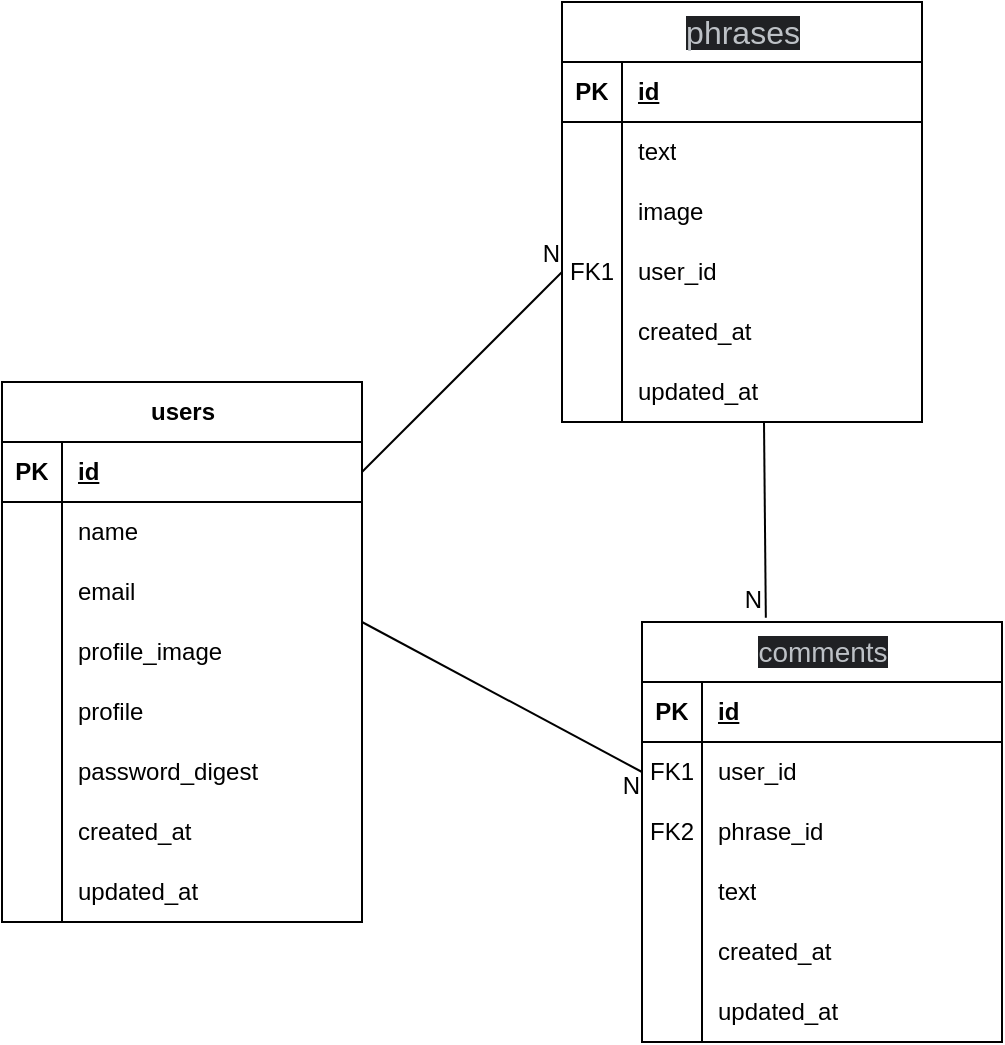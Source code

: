 <mxfile version="22.1.0" type="github">
  <diagram name="ページ1" id="wT1Gzw-jHjDFL--ZBXXL">
    <mxGraphModel dx="1585" dy="425" grid="1" gridSize="10" guides="1" tooltips="1" connect="1" arrows="1" fold="1" page="1" pageScale="1" pageWidth="827" pageHeight="1169" math="0" shadow="0">
      <root>
        <mxCell id="0" />
        <object label="背景" id="1">
          <mxCell parent="0" />
        </object>
        <mxCell id="OA8rigaPKmb_4RqQ8a2W-1" value="users" parent="0" />
        <mxCell id="OA8rigaPKmb_4RqQ8a2W-2" value="users" style="shape=table;startSize=30;container=1;collapsible=1;childLayout=tableLayout;fixedRows=1;rowLines=0;fontStyle=1;align=center;resizeLast=1;html=1;" vertex="1" parent="OA8rigaPKmb_4RqQ8a2W-1">
          <mxGeometry x="-40" y="230" width="180" height="270" as="geometry" />
        </mxCell>
        <mxCell id="OA8rigaPKmb_4RqQ8a2W-3" value="" style="shape=tableRow;horizontal=0;startSize=0;swimlaneHead=0;swimlaneBody=0;fillColor=none;collapsible=0;dropTarget=0;points=[[0,0.5],[1,0.5]];portConstraint=eastwest;top=0;left=0;right=0;bottom=1;" vertex="1" parent="OA8rigaPKmb_4RqQ8a2W-2">
          <mxGeometry y="30" width="180" height="30" as="geometry" />
        </mxCell>
        <mxCell id="OA8rigaPKmb_4RqQ8a2W-4" value="PK" style="shape=partialRectangle;connectable=0;fillColor=none;top=0;left=0;bottom=0;right=0;fontStyle=1;overflow=hidden;whiteSpace=wrap;html=1;" vertex="1" parent="OA8rigaPKmb_4RqQ8a2W-3">
          <mxGeometry width="30" height="30" as="geometry">
            <mxRectangle width="30" height="30" as="alternateBounds" />
          </mxGeometry>
        </mxCell>
        <mxCell id="OA8rigaPKmb_4RqQ8a2W-5" value="id" style="shape=partialRectangle;connectable=0;fillColor=none;top=0;left=0;bottom=0;right=0;align=left;spacingLeft=6;fontStyle=5;overflow=hidden;whiteSpace=wrap;html=1;" vertex="1" parent="OA8rigaPKmb_4RqQ8a2W-3">
          <mxGeometry x="30" width="150" height="30" as="geometry">
            <mxRectangle width="150" height="30" as="alternateBounds" />
          </mxGeometry>
        </mxCell>
        <mxCell id="OA8rigaPKmb_4RqQ8a2W-6" value="" style="shape=tableRow;horizontal=0;startSize=0;swimlaneHead=0;swimlaneBody=0;fillColor=none;collapsible=0;dropTarget=0;points=[[0,0.5],[1,0.5]];portConstraint=eastwest;top=0;left=0;right=0;bottom=0;" vertex="1" parent="OA8rigaPKmb_4RqQ8a2W-2">
          <mxGeometry y="60" width="180" height="30" as="geometry" />
        </mxCell>
        <mxCell id="OA8rigaPKmb_4RqQ8a2W-7" value="" style="shape=partialRectangle;connectable=0;fillColor=none;top=0;left=0;bottom=0;right=0;editable=1;overflow=hidden;whiteSpace=wrap;html=1;" vertex="1" parent="OA8rigaPKmb_4RqQ8a2W-6">
          <mxGeometry width="30" height="30" as="geometry">
            <mxRectangle width="30" height="30" as="alternateBounds" />
          </mxGeometry>
        </mxCell>
        <mxCell id="OA8rigaPKmb_4RqQ8a2W-8" value="name" style="shape=partialRectangle;connectable=0;fillColor=none;top=0;left=0;bottom=0;right=0;align=left;spacingLeft=6;overflow=hidden;whiteSpace=wrap;html=1;" vertex="1" parent="OA8rigaPKmb_4RqQ8a2W-6">
          <mxGeometry x="30" width="150" height="30" as="geometry">
            <mxRectangle width="150" height="30" as="alternateBounds" />
          </mxGeometry>
        </mxCell>
        <mxCell id="OA8rigaPKmb_4RqQ8a2W-9" value="" style="shape=tableRow;horizontal=0;startSize=0;swimlaneHead=0;swimlaneBody=0;fillColor=none;collapsible=0;dropTarget=0;points=[[0,0.5],[1,0.5]];portConstraint=eastwest;top=0;left=0;right=0;bottom=0;" vertex="1" parent="OA8rigaPKmb_4RqQ8a2W-2">
          <mxGeometry y="90" width="180" height="30" as="geometry" />
        </mxCell>
        <mxCell id="OA8rigaPKmb_4RqQ8a2W-10" value="" style="shape=partialRectangle;connectable=0;fillColor=none;top=0;left=0;bottom=0;right=0;editable=1;overflow=hidden;whiteSpace=wrap;html=1;" vertex="1" parent="OA8rigaPKmb_4RqQ8a2W-9">
          <mxGeometry width="30" height="30" as="geometry">
            <mxRectangle width="30" height="30" as="alternateBounds" />
          </mxGeometry>
        </mxCell>
        <mxCell id="OA8rigaPKmb_4RqQ8a2W-11" value="email" style="shape=partialRectangle;connectable=0;fillColor=none;top=0;left=0;bottom=0;right=0;align=left;spacingLeft=6;overflow=hidden;whiteSpace=wrap;html=1;" vertex="1" parent="OA8rigaPKmb_4RqQ8a2W-9">
          <mxGeometry x="30" width="150" height="30" as="geometry">
            <mxRectangle width="150" height="30" as="alternateBounds" />
          </mxGeometry>
        </mxCell>
        <mxCell id="OA8rigaPKmb_4RqQ8a2W-12" value="" style="shape=tableRow;horizontal=0;startSize=0;swimlaneHead=0;swimlaneBody=0;fillColor=none;collapsible=0;dropTarget=0;points=[[0,0.5],[1,0.5]];portConstraint=eastwest;top=0;left=0;right=0;bottom=0;" vertex="1" parent="OA8rigaPKmb_4RqQ8a2W-2">
          <mxGeometry y="120" width="180" height="30" as="geometry" />
        </mxCell>
        <mxCell id="OA8rigaPKmb_4RqQ8a2W-13" value="" style="shape=partialRectangle;connectable=0;fillColor=none;top=0;left=0;bottom=0;right=0;editable=1;overflow=hidden;whiteSpace=wrap;html=1;" vertex="1" parent="OA8rigaPKmb_4RqQ8a2W-12">
          <mxGeometry width="30" height="30" as="geometry">
            <mxRectangle width="30" height="30" as="alternateBounds" />
          </mxGeometry>
        </mxCell>
        <mxCell id="OA8rigaPKmb_4RqQ8a2W-14" value="profile_image" style="shape=partialRectangle;connectable=0;fillColor=none;top=0;left=0;bottom=0;right=0;align=left;spacingLeft=6;overflow=hidden;whiteSpace=wrap;html=1;" vertex="1" parent="OA8rigaPKmb_4RqQ8a2W-12">
          <mxGeometry x="30" width="150" height="30" as="geometry">
            <mxRectangle width="150" height="30" as="alternateBounds" />
          </mxGeometry>
        </mxCell>
        <mxCell id="OA8rigaPKmb_4RqQ8a2W-15" value="" style="shape=tableRow;horizontal=0;startSize=0;swimlaneHead=0;swimlaneBody=0;fillColor=none;collapsible=0;dropTarget=0;points=[[0,0.5],[1,0.5]];portConstraint=eastwest;top=0;left=0;right=0;bottom=0;" vertex="1" parent="OA8rigaPKmb_4RqQ8a2W-2">
          <mxGeometry y="150" width="180" height="30" as="geometry" />
        </mxCell>
        <mxCell id="OA8rigaPKmb_4RqQ8a2W-16" value="" style="shape=partialRectangle;connectable=0;fillColor=none;top=0;left=0;bottom=0;right=0;editable=1;overflow=hidden;whiteSpace=wrap;html=1;" vertex="1" parent="OA8rigaPKmb_4RqQ8a2W-15">
          <mxGeometry width="30" height="30" as="geometry">
            <mxRectangle width="30" height="30" as="alternateBounds" />
          </mxGeometry>
        </mxCell>
        <mxCell id="OA8rigaPKmb_4RqQ8a2W-17" value="profile&lt;span style=&quot;white-space: pre;&quot;&gt;&#x9;&lt;/span&gt;" style="shape=partialRectangle;connectable=0;fillColor=none;top=0;left=0;bottom=0;right=0;align=left;spacingLeft=6;overflow=hidden;whiteSpace=wrap;html=1;" vertex="1" parent="OA8rigaPKmb_4RqQ8a2W-15">
          <mxGeometry x="30" width="150" height="30" as="geometry">
            <mxRectangle width="150" height="30" as="alternateBounds" />
          </mxGeometry>
        </mxCell>
        <mxCell id="OA8rigaPKmb_4RqQ8a2W-21" value="" style="shape=tableRow;horizontal=0;startSize=0;swimlaneHead=0;swimlaneBody=0;fillColor=none;collapsible=0;dropTarget=0;points=[[0,0.5],[1,0.5]];portConstraint=eastwest;top=0;left=0;right=0;bottom=0;" vertex="1" parent="OA8rigaPKmb_4RqQ8a2W-2">
          <mxGeometry y="180" width="180" height="30" as="geometry" />
        </mxCell>
        <mxCell id="OA8rigaPKmb_4RqQ8a2W-22" value="" style="shape=partialRectangle;connectable=0;fillColor=none;top=0;left=0;bottom=0;right=0;editable=1;overflow=hidden;whiteSpace=wrap;html=1;" vertex="1" parent="OA8rigaPKmb_4RqQ8a2W-21">
          <mxGeometry width="30" height="30" as="geometry">
            <mxRectangle width="30" height="30" as="alternateBounds" />
          </mxGeometry>
        </mxCell>
        <mxCell id="OA8rigaPKmb_4RqQ8a2W-23" value="password_digest" style="shape=partialRectangle;connectable=0;fillColor=none;top=0;left=0;bottom=0;right=0;align=left;spacingLeft=6;overflow=hidden;whiteSpace=wrap;html=1;" vertex="1" parent="OA8rigaPKmb_4RqQ8a2W-21">
          <mxGeometry x="30" width="150" height="30" as="geometry">
            <mxRectangle width="150" height="30" as="alternateBounds" />
          </mxGeometry>
        </mxCell>
        <mxCell id="OA8rigaPKmb_4RqQ8a2W-24" value="" style="shape=tableRow;horizontal=0;startSize=0;swimlaneHead=0;swimlaneBody=0;fillColor=none;collapsible=0;dropTarget=0;points=[[0,0.5],[1,0.5]];portConstraint=eastwest;top=0;left=0;right=0;bottom=0;" vertex="1" parent="OA8rigaPKmb_4RqQ8a2W-2">
          <mxGeometry y="210" width="180" height="30" as="geometry" />
        </mxCell>
        <mxCell id="OA8rigaPKmb_4RqQ8a2W-25" value="" style="shape=partialRectangle;connectable=0;fillColor=none;top=0;left=0;bottom=0;right=0;editable=1;overflow=hidden;whiteSpace=wrap;html=1;" vertex="1" parent="OA8rigaPKmb_4RqQ8a2W-24">
          <mxGeometry width="30" height="30" as="geometry">
            <mxRectangle width="30" height="30" as="alternateBounds" />
          </mxGeometry>
        </mxCell>
        <mxCell id="OA8rigaPKmb_4RqQ8a2W-26" value="created_at" style="shape=partialRectangle;connectable=0;fillColor=none;top=0;left=0;bottom=0;right=0;align=left;spacingLeft=6;overflow=hidden;whiteSpace=wrap;html=1;" vertex="1" parent="OA8rigaPKmb_4RqQ8a2W-24">
          <mxGeometry x="30" width="150" height="30" as="geometry">
            <mxRectangle width="150" height="30" as="alternateBounds" />
          </mxGeometry>
        </mxCell>
        <mxCell id="OA8rigaPKmb_4RqQ8a2W-27" value="" style="shape=tableRow;horizontal=0;startSize=0;swimlaneHead=0;swimlaneBody=0;fillColor=none;collapsible=0;dropTarget=0;points=[[0,0.5],[1,0.5]];portConstraint=eastwest;top=0;left=0;right=0;bottom=0;" vertex="1" parent="OA8rigaPKmb_4RqQ8a2W-2">
          <mxGeometry y="240" width="180" height="30" as="geometry" />
        </mxCell>
        <mxCell id="OA8rigaPKmb_4RqQ8a2W-28" value="" style="shape=partialRectangle;connectable=0;fillColor=none;top=0;left=0;bottom=0;right=0;editable=1;overflow=hidden;whiteSpace=wrap;html=1;" vertex="1" parent="OA8rigaPKmb_4RqQ8a2W-27">
          <mxGeometry width="30" height="30" as="geometry">
            <mxRectangle width="30" height="30" as="alternateBounds" />
          </mxGeometry>
        </mxCell>
        <mxCell id="OA8rigaPKmb_4RqQ8a2W-29" value="updated_at" style="shape=partialRectangle;connectable=0;fillColor=none;top=0;left=0;bottom=0;right=0;align=left;spacingLeft=6;overflow=hidden;whiteSpace=wrap;html=1;" vertex="1" parent="OA8rigaPKmb_4RqQ8a2W-27">
          <mxGeometry x="30" width="150" height="30" as="geometry">
            <mxRectangle width="150" height="30" as="alternateBounds" />
          </mxGeometry>
        </mxCell>
        <mxCell id="OA8rigaPKmb_4RqQ8a2W-30" value="phrases" parent="0" />
        <mxCell id="OA8rigaPKmb_4RqQ8a2W-32" value="&lt;meta charset=&quot;utf-8&quot;&gt;&lt;span style=&quot;color: rgb(189, 193, 198); font-family: &amp;quot;Google Sans&amp;quot;, arial, sans-serif; font-size: 16px; font-style: normal; font-variant-ligatures: normal; font-variant-caps: normal; font-weight: 400; letter-spacing: normal; orphans: 2; text-align: start; text-indent: 0px; text-transform: none; widows: 2; word-spacing: 0px; -webkit-text-stroke-width: 0px; background-color: rgb(32, 33, 36); text-decoration-thickness: initial; text-decoration-style: initial; text-decoration-color: initial; float: none; display: inline !important;&quot;&gt;phrases&lt;/span&gt;" style="shape=table;startSize=30;container=1;collapsible=1;childLayout=tableLayout;fixedRows=1;rowLines=0;fontStyle=1;align=center;resizeLast=1;html=1;" vertex="1" parent="OA8rigaPKmb_4RqQ8a2W-30">
          <mxGeometry x="240" y="40" width="180" height="210" as="geometry" />
        </mxCell>
        <mxCell id="OA8rigaPKmb_4RqQ8a2W-33" value="" style="shape=tableRow;horizontal=0;startSize=0;swimlaneHead=0;swimlaneBody=0;fillColor=none;collapsible=0;dropTarget=0;points=[[0,0.5],[1,0.5]];portConstraint=eastwest;top=0;left=0;right=0;bottom=1;" vertex="1" parent="OA8rigaPKmb_4RqQ8a2W-32">
          <mxGeometry y="30" width="180" height="30" as="geometry" />
        </mxCell>
        <mxCell id="OA8rigaPKmb_4RqQ8a2W-34" value="PK" style="shape=partialRectangle;connectable=0;fillColor=none;top=0;left=0;bottom=0;right=0;fontStyle=1;overflow=hidden;whiteSpace=wrap;html=1;" vertex="1" parent="OA8rigaPKmb_4RqQ8a2W-33">
          <mxGeometry width="30" height="30" as="geometry">
            <mxRectangle width="30" height="30" as="alternateBounds" />
          </mxGeometry>
        </mxCell>
        <mxCell id="OA8rigaPKmb_4RqQ8a2W-35" value="id" style="shape=partialRectangle;connectable=0;fillColor=none;top=0;left=0;bottom=0;right=0;align=left;spacingLeft=6;fontStyle=5;overflow=hidden;whiteSpace=wrap;html=1;" vertex="1" parent="OA8rigaPKmb_4RqQ8a2W-33">
          <mxGeometry x="30" width="150" height="30" as="geometry">
            <mxRectangle width="150" height="30" as="alternateBounds" />
          </mxGeometry>
        </mxCell>
        <mxCell id="OA8rigaPKmb_4RqQ8a2W-36" value="" style="shape=tableRow;horizontal=0;startSize=0;swimlaneHead=0;swimlaneBody=0;fillColor=none;collapsible=0;dropTarget=0;points=[[0,0.5],[1,0.5]];portConstraint=eastwest;top=0;left=0;right=0;bottom=0;" vertex="1" parent="OA8rigaPKmb_4RqQ8a2W-32">
          <mxGeometry y="60" width="180" height="30" as="geometry" />
        </mxCell>
        <mxCell id="OA8rigaPKmb_4RqQ8a2W-37" value="" style="shape=partialRectangle;connectable=0;fillColor=none;top=0;left=0;bottom=0;right=0;editable=1;overflow=hidden;whiteSpace=wrap;html=1;" vertex="1" parent="OA8rigaPKmb_4RqQ8a2W-36">
          <mxGeometry width="30" height="30" as="geometry">
            <mxRectangle width="30" height="30" as="alternateBounds" />
          </mxGeometry>
        </mxCell>
        <mxCell id="OA8rigaPKmb_4RqQ8a2W-38" value="text" style="shape=partialRectangle;connectable=0;fillColor=none;top=0;left=0;bottom=0;right=0;align=left;spacingLeft=6;overflow=hidden;whiteSpace=wrap;html=1;" vertex="1" parent="OA8rigaPKmb_4RqQ8a2W-36">
          <mxGeometry x="30" width="150" height="30" as="geometry">
            <mxRectangle width="150" height="30" as="alternateBounds" />
          </mxGeometry>
        </mxCell>
        <mxCell id="OA8rigaPKmb_4RqQ8a2W-39" value="" style="shape=tableRow;horizontal=0;startSize=0;swimlaneHead=0;swimlaneBody=0;fillColor=none;collapsible=0;dropTarget=0;points=[[0,0.5],[1,0.5]];portConstraint=eastwest;top=0;left=0;right=0;bottom=0;" vertex="1" parent="OA8rigaPKmb_4RqQ8a2W-32">
          <mxGeometry y="90" width="180" height="30" as="geometry" />
        </mxCell>
        <mxCell id="OA8rigaPKmb_4RqQ8a2W-40" value="" style="shape=partialRectangle;connectable=0;fillColor=none;top=0;left=0;bottom=0;right=0;editable=1;overflow=hidden;whiteSpace=wrap;html=1;" vertex="1" parent="OA8rigaPKmb_4RqQ8a2W-39">
          <mxGeometry width="30" height="30" as="geometry">
            <mxRectangle width="30" height="30" as="alternateBounds" />
          </mxGeometry>
        </mxCell>
        <mxCell id="OA8rigaPKmb_4RqQ8a2W-41" value="image" style="shape=partialRectangle;connectable=0;fillColor=none;top=0;left=0;bottom=0;right=0;align=left;spacingLeft=6;overflow=hidden;whiteSpace=wrap;html=1;" vertex="1" parent="OA8rigaPKmb_4RqQ8a2W-39">
          <mxGeometry x="30" width="150" height="30" as="geometry">
            <mxRectangle width="150" height="30" as="alternateBounds" />
          </mxGeometry>
        </mxCell>
        <mxCell id="OA8rigaPKmb_4RqQ8a2W-42" value="" style="shape=tableRow;horizontal=0;startSize=0;swimlaneHead=0;swimlaneBody=0;fillColor=none;collapsible=0;dropTarget=0;points=[[0,0.5],[1,0.5]];portConstraint=eastwest;top=0;left=0;right=0;bottom=0;" vertex="1" parent="OA8rigaPKmb_4RqQ8a2W-32">
          <mxGeometry y="120" width="180" height="30" as="geometry" />
        </mxCell>
        <mxCell id="OA8rigaPKmb_4RqQ8a2W-43" value="FK1" style="shape=partialRectangle;connectable=0;fillColor=none;top=0;left=0;bottom=0;right=0;editable=1;overflow=hidden;whiteSpace=wrap;html=1;" vertex="1" parent="OA8rigaPKmb_4RqQ8a2W-42">
          <mxGeometry width="30" height="30" as="geometry">
            <mxRectangle width="30" height="30" as="alternateBounds" />
          </mxGeometry>
        </mxCell>
        <mxCell id="OA8rigaPKmb_4RqQ8a2W-44" value="user_id" style="shape=partialRectangle;connectable=0;fillColor=none;top=0;left=0;bottom=0;right=0;align=left;spacingLeft=6;overflow=hidden;whiteSpace=wrap;html=1;" vertex="1" parent="OA8rigaPKmb_4RqQ8a2W-42">
          <mxGeometry x="30" width="150" height="30" as="geometry">
            <mxRectangle width="150" height="30" as="alternateBounds" />
          </mxGeometry>
        </mxCell>
        <mxCell id="OA8rigaPKmb_4RqQ8a2W-45" value="" style="shape=tableRow;horizontal=0;startSize=0;swimlaneHead=0;swimlaneBody=0;fillColor=none;collapsible=0;dropTarget=0;points=[[0,0.5],[1,0.5]];portConstraint=eastwest;top=0;left=0;right=0;bottom=0;" vertex="1" parent="OA8rigaPKmb_4RqQ8a2W-32">
          <mxGeometry y="150" width="180" height="30" as="geometry" />
        </mxCell>
        <mxCell id="OA8rigaPKmb_4RqQ8a2W-46" value="" style="shape=partialRectangle;connectable=0;fillColor=none;top=0;left=0;bottom=0;right=0;editable=1;overflow=hidden;whiteSpace=wrap;html=1;" vertex="1" parent="OA8rigaPKmb_4RqQ8a2W-45">
          <mxGeometry width="30" height="30" as="geometry">
            <mxRectangle width="30" height="30" as="alternateBounds" />
          </mxGeometry>
        </mxCell>
        <mxCell id="OA8rigaPKmb_4RqQ8a2W-47" value="created_at" style="shape=partialRectangle;connectable=0;fillColor=none;top=0;left=0;bottom=0;right=0;align=left;spacingLeft=6;overflow=hidden;whiteSpace=wrap;html=1;" vertex="1" parent="OA8rigaPKmb_4RqQ8a2W-45">
          <mxGeometry x="30" width="150" height="30" as="geometry">
            <mxRectangle width="150" height="30" as="alternateBounds" />
          </mxGeometry>
        </mxCell>
        <mxCell id="OA8rigaPKmb_4RqQ8a2W-48" value="" style="shape=tableRow;horizontal=0;startSize=0;swimlaneHead=0;swimlaneBody=0;fillColor=none;collapsible=0;dropTarget=0;points=[[0,0.5],[1,0.5]];portConstraint=eastwest;top=0;left=0;right=0;bottom=0;" vertex="1" parent="OA8rigaPKmb_4RqQ8a2W-32">
          <mxGeometry y="180" width="180" height="30" as="geometry" />
        </mxCell>
        <mxCell id="OA8rigaPKmb_4RqQ8a2W-49" value="" style="shape=partialRectangle;connectable=0;fillColor=none;top=0;left=0;bottom=0;right=0;editable=1;overflow=hidden;whiteSpace=wrap;html=1;" vertex="1" parent="OA8rigaPKmb_4RqQ8a2W-48">
          <mxGeometry width="30" height="30" as="geometry">
            <mxRectangle width="30" height="30" as="alternateBounds" />
          </mxGeometry>
        </mxCell>
        <mxCell id="OA8rigaPKmb_4RqQ8a2W-50" value="updated_at" style="shape=partialRectangle;connectable=0;fillColor=none;top=0;left=0;bottom=0;right=0;align=left;spacingLeft=6;overflow=hidden;whiteSpace=wrap;html=1;" vertex="1" parent="OA8rigaPKmb_4RqQ8a2W-48">
          <mxGeometry x="30" width="150" height="30" as="geometry">
            <mxRectangle width="150" height="30" as="alternateBounds" />
          </mxGeometry>
        </mxCell>
        <mxCell id="OA8rigaPKmb_4RqQ8a2W-52" value="" style="endArrow=none;html=1;rounded=0;entryX=0;entryY=0.5;entryDx=0;entryDy=0;exitX=1;exitY=0.5;exitDx=0;exitDy=0;" edge="1" parent="OA8rigaPKmb_4RqQ8a2W-30" source="OA8rigaPKmb_4RqQ8a2W-3" target="OA8rigaPKmb_4RqQ8a2W-42">
          <mxGeometry relative="1" as="geometry">
            <mxPoint x="150" y="270" as="sourcePoint" />
            <mxPoint x="280" y="200" as="targetPoint" />
          </mxGeometry>
        </mxCell>
        <mxCell id="OA8rigaPKmb_4RqQ8a2W-53" value="N" style="resizable=0;html=1;whiteSpace=wrap;align=right;verticalAlign=bottom;" connectable="0" vertex="1" parent="OA8rigaPKmb_4RqQ8a2W-52">
          <mxGeometry x="1" relative="1" as="geometry" />
        </mxCell>
        <mxCell id="OA8rigaPKmb_4RqQ8a2W-67" value="coment" parent="0" />
        <mxCell id="OA8rigaPKmb_4RqQ8a2W-68" value="&lt;meta charset=&quot;utf-8&quot;&gt;&lt;span style=&quot;color: rgb(189, 193, 198); font-family: arial, sans-serif; font-size: 14px; font-style: normal; font-variant-ligatures: normal; font-variant-caps: normal; font-weight: 400; letter-spacing: normal; orphans: 2; text-align: left; text-indent: 0px; text-transform: none; widows: 2; word-spacing: 0px; -webkit-text-stroke-width: 0px; background-color: rgb(32, 33, 36); text-decoration-thickness: initial; text-decoration-style: initial; text-decoration-color: initial; float: none; display: inline !important;&quot;&gt;comments&lt;/span&gt;" style="shape=table;startSize=30;container=1;collapsible=1;childLayout=tableLayout;fixedRows=1;rowLines=0;fontStyle=1;align=center;resizeLast=1;html=1;" vertex="1" parent="OA8rigaPKmb_4RqQ8a2W-67">
          <mxGeometry x="280" y="350" width="180" height="210" as="geometry" />
        </mxCell>
        <mxCell id="OA8rigaPKmb_4RqQ8a2W-69" value="" style="shape=tableRow;horizontal=0;startSize=0;swimlaneHead=0;swimlaneBody=0;fillColor=none;collapsible=0;dropTarget=0;points=[[0,0.5],[1,0.5]];portConstraint=eastwest;top=0;left=0;right=0;bottom=1;" vertex="1" parent="OA8rigaPKmb_4RqQ8a2W-68">
          <mxGeometry y="30" width="180" height="30" as="geometry" />
        </mxCell>
        <mxCell id="OA8rigaPKmb_4RqQ8a2W-70" value="PK" style="shape=partialRectangle;connectable=0;fillColor=none;top=0;left=0;bottom=0;right=0;fontStyle=1;overflow=hidden;whiteSpace=wrap;html=1;" vertex="1" parent="OA8rigaPKmb_4RqQ8a2W-69">
          <mxGeometry width="30" height="30" as="geometry">
            <mxRectangle width="30" height="30" as="alternateBounds" />
          </mxGeometry>
        </mxCell>
        <mxCell id="OA8rigaPKmb_4RqQ8a2W-71" value="id" style="shape=partialRectangle;connectable=0;fillColor=none;top=0;left=0;bottom=0;right=0;align=left;spacingLeft=6;fontStyle=5;overflow=hidden;whiteSpace=wrap;html=1;" vertex="1" parent="OA8rigaPKmb_4RqQ8a2W-69">
          <mxGeometry x="30" width="150" height="30" as="geometry">
            <mxRectangle width="150" height="30" as="alternateBounds" />
          </mxGeometry>
        </mxCell>
        <mxCell id="OA8rigaPKmb_4RqQ8a2W-72" value="" style="shape=tableRow;horizontal=0;startSize=0;swimlaneHead=0;swimlaneBody=0;fillColor=none;collapsible=0;dropTarget=0;points=[[0,0.5],[1,0.5]];portConstraint=eastwest;top=0;left=0;right=0;bottom=0;" vertex="1" parent="OA8rigaPKmb_4RqQ8a2W-68">
          <mxGeometry y="60" width="180" height="30" as="geometry" />
        </mxCell>
        <mxCell id="OA8rigaPKmb_4RqQ8a2W-73" value="FK1" style="shape=partialRectangle;connectable=0;fillColor=none;top=0;left=0;bottom=0;right=0;editable=1;overflow=hidden;whiteSpace=wrap;html=1;" vertex="1" parent="OA8rigaPKmb_4RqQ8a2W-72">
          <mxGeometry width="30" height="30" as="geometry">
            <mxRectangle width="30" height="30" as="alternateBounds" />
          </mxGeometry>
        </mxCell>
        <mxCell id="OA8rigaPKmb_4RqQ8a2W-74" value="user_id" style="shape=partialRectangle;connectable=0;fillColor=none;top=0;left=0;bottom=0;right=0;align=left;spacingLeft=6;overflow=hidden;whiteSpace=wrap;html=1;" vertex="1" parent="OA8rigaPKmb_4RqQ8a2W-72">
          <mxGeometry x="30" width="150" height="30" as="geometry">
            <mxRectangle width="150" height="30" as="alternateBounds" />
          </mxGeometry>
        </mxCell>
        <mxCell id="OA8rigaPKmb_4RqQ8a2W-75" value="" style="shape=tableRow;horizontal=0;startSize=0;swimlaneHead=0;swimlaneBody=0;fillColor=none;collapsible=0;dropTarget=0;points=[[0,0.5],[1,0.5]];portConstraint=eastwest;top=0;left=0;right=0;bottom=0;" vertex="1" parent="OA8rigaPKmb_4RqQ8a2W-68">
          <mxGeometry y="90" width="180" height="30" as="geometry" />
        </mxCell>
        <mxCell id="OA8rigaPKmb_4RqQ8a2W-76" value="FK2" style="shape=partialRectangle;connectable=0;fillColor=none;top=0;left=0;bottom=0;right=0;editable=1;overflow=hidden;whiteSpace=wrap;html=1;" vertex="1" parent="OA8rigaPKmb_4RqQ8a2W-75">
          <mxGeometry width="30" height="30" as="geometry">
            <mxRectangle width="30" height="30" as="alternateBounds" />
          </mxGeometry>
        </mxCell>
        <mxCell id="OA8rigaPKmb_4RqQ8a2W-77" value="phrase_id" style="shape=partialRectangle;connectable=0;fillColor=none;top=0;left=0;bottom=0;right=0;align=left;spacingLeft=6;overflow=hidden;whiteSpace=wrap;html=1;" vertex="1" parent="OA8rigaPKmb_4RqQ8a2W-75">
          <mxGeometry x="30" width="150" height="30" as="geometry">
            <mxRectangle width="150" height="30" as="alternateBounds" />
          </mxGeometry>
        </mxCell>
        <mxCell id="OA8rigaPKmb_4RqQ8a2W-78" value="" style="shape=tableRow;horizontal=0;startSize=0;swimlaneHead=0;swimlaneBody=0;fillColor=none;collapsible=0;dropTarget=0;points=[[0,0.5],[1,0.5]];portConstraint=eastwest;top=0;left=0;right=0;bottom=0;" vertex="1" parent="OA8rigaPKmb_4RqQ8a2W-68">
          <mxGeometry y="120" width="180" height="30" as="geometry" />
        </mxCell>
        <mxCell id="OA8rigaPKmb_4RqQ8a2W-79" value="" style="shape=partialRectangle;connectable=0;fillColor=none;top=0;left=0;bottom=0;right=0;editable=1;overflow=hidden;whiteSpace=wrap;html=1;" vertex="1" parent="OA8rigaPKmb_4RqQ8a2W-78">
          <mxGeometry width="30" height="30" as="geometry">
            <mxRectangle width="30" height="30" as="alternateBounds" />
          </mxGeometry>
        </mxCell>
        <mxCell id="OA8rigaPKmb_4RqQ8a2W-80" value="text" style="shape=partialRectangle;connectable=0;fillColor=none;top=0;left=0;bottom=0;right=0;align=left;spacingLeft=6;overflow=hidden;whiteSpace=wrap;html=1;" vertex="1" parent="OA8rigaPKmb_4RqQ8a2W-78">
          <mxGeometry x="30" width="150" height="30" as="geometry">
            <mxRectangle width="150" height="30" as="alternateBounds" />
          </mxGeometry>
        </mxCell>
        <mxCell id="OA8rigaPKmb_4RqQ8a2W-88" value="" style="shape=tableRow;horizontal=0;startSize=0;swimlaneHead=0;swimlaneBody=0;fillColor=none;collapsible=0;dropTarget=0;points=[[0,0.5],[1,0.5]];portConstraint=eastwest;top=0;left=0;right=0;bottom=0;" vertex="1" parent="OA8rigaPKmb_4RqQ8a2W-68">
          <mxGeometry y="150" width="180" height="30" as="geometry" />
        </mxCell>
        <mxCell id="OA8rigaPKmb_4RqQ8a2W-89" value="" style="shape=partialRectangle;connectable=0;fillColor=none;top=0;left=0;bottom=0;right=0;editable=1;overflow=hidden;whiteSpace=wrap;html=1;" vertex="1" parent="OA8rigaPKmb_4RqQ8a2W-88">
          <mxGeometry width="30" height="30" as="geometry">
            <mxRectangle width="30" height="30" as="alternateBounds" />
          </mxGeometry>
        </mxCell>
        <mxCell id="OA8rigaPKmb_4RqQ8a2W-90" value="created_at" style="shape=partialRectangle;connectable=0;fillColor=none;top=0;left=0;bottom=0;right=0;align=left;spacingLeft=6;overflow=hidden;whiteSpace=wrap;html=1;" vertex="1" parent="OA8rigaPKmb_4RqQ8a2W-88">
          <mxGeometry x="30" width="150" height="30" as="geometry">
            <mxRectangle width="150" height="30" as="alternateBounds" />
          </mxGeometry>
        </mxCell>
        <mxCell id="OA8rigaPKmb_4RqQ8a2W-91" value="" style="shape=tableRow;horizontal=0;startSize=0;swimlaneHead=0;swimlaneBody=0;fillColor=none;collapsible=0;dropTarget=0;points=[[0,0.5],[1,0.5]];portConstraint=eastwest;top=0;left=0;right=0;bottom=0;" vertex="1" parent="OA8rigaPKmb_4RqQ8a2W-68">
          <mxGeometry y="180" width="180" height="30" as="geometry" />
        </mxCell>
        <mxCell id="OA8rigaPKmb_4RqQ8a2W-92" value="" style="shape=partialRectangle;connectable=0;fillColor=none;top=0;left=0;bottom=0;right=0;editable=1;overflow=hidden;whiteSpace=wrap;html=1;" vertex="1" parent="OA8rigaPKmb_4RqQ8a2W-91">
          <mxGeometry width="30" height="30" as="geometry">
            <mxRectangle width="30" height="30" as="alternateBounds" />
          </mxGeometry>
        </mxCell>
        <mxCell id="OA8rigaPKmb_4RqQ8a2W-93" value="updated_at" style="shape=partialRectangle;connectable=0;fillColor=none;top=0;left=0;bottom=0;right=0;align=left;spacingLeft=6;overflow=hidden;whiteSpace=wrap;html=1;" vertex="1" parent="OA8rigaPKmb_4RqQ8a2W-91">
          <mxGeometry x="30" width="150" height="30" as="geometry">
            <mxRectangle width="150" height="30" as="alternateBounds" />
          </mxGeometry>
        </mxCell>
        <mxCell id="OA8rigaPKmb_4RqQ8a2W-83" value="" style="endArrow=none;html=1;rounded=0;exitX=1;exitY=0.5;exitDx=0;exitDy=0;entryX=0;entryY=0.5;entryDx=0;entryDy=0;" edge="1" parent="OA8rigaPKmb_4RqQ8a2W-67" target="OA8rigaPKmb_4RqQ8a2W-72">
          <mxGeometry relative="1" as="geometry">
            <mxPoint x="140" y="350" as="sourcePoint" />
            <mxPoint x="280" y="470" as="targetPoint" />
          </mxGeometry>
        </mxCell>
        <mxCell id="OA8rigaPKmb_4RqQ8a2W-85" value="N" style="resizable=0;html=1;whiteSpace=wrap;align=right;verticalAlign=bottom;" connectable="0" vertex="1" parent="OA8rigaPKmb_4RqQ8a2W-83">
          <mxGeometry x="1" relative="1" as="geometry">
            <mxPoint y="15" as="offset" />
          </mxGeometry>
        </mxCell>
        <mxCell id="OA8rigaPKmb_4RqQ8a2W-86" value="" style="endArrow=none;html=1;rounded=0;entryX=0.344;entryY=-0.01;entryDx=0;entryDy=0;entryPerimeter=0;" edge="1" parent="OA8rigaPKmb_4RqQ8a2W-67" target="OA8rigaPKmb_4RqQ8a2W-68">
          <mxGeometry relative="1" as="geometry">
            <mxPoint x="341" y="250" as="sourcePoint" />
            <mxPoint x="340" y="340" as="targetPoint" />
          </mxGeometry>
        </mxCell>
        <mxCell id="OA8rigaPKmb_4RqQ8a2W-87" value="N" style="resizable=0;html=1;whiteSpace=wrap;align=right;verticalAlign=bottom;" connectable="0" vertex="1" parent="OA8rigaPKmb_4RqQ8a2W-86">
          <mxGeometry x="1" relative="1" as="geometry" />
        </mxCell>
      </root>
    </mxGraphModel>
  </diagram>
</mxfile>
